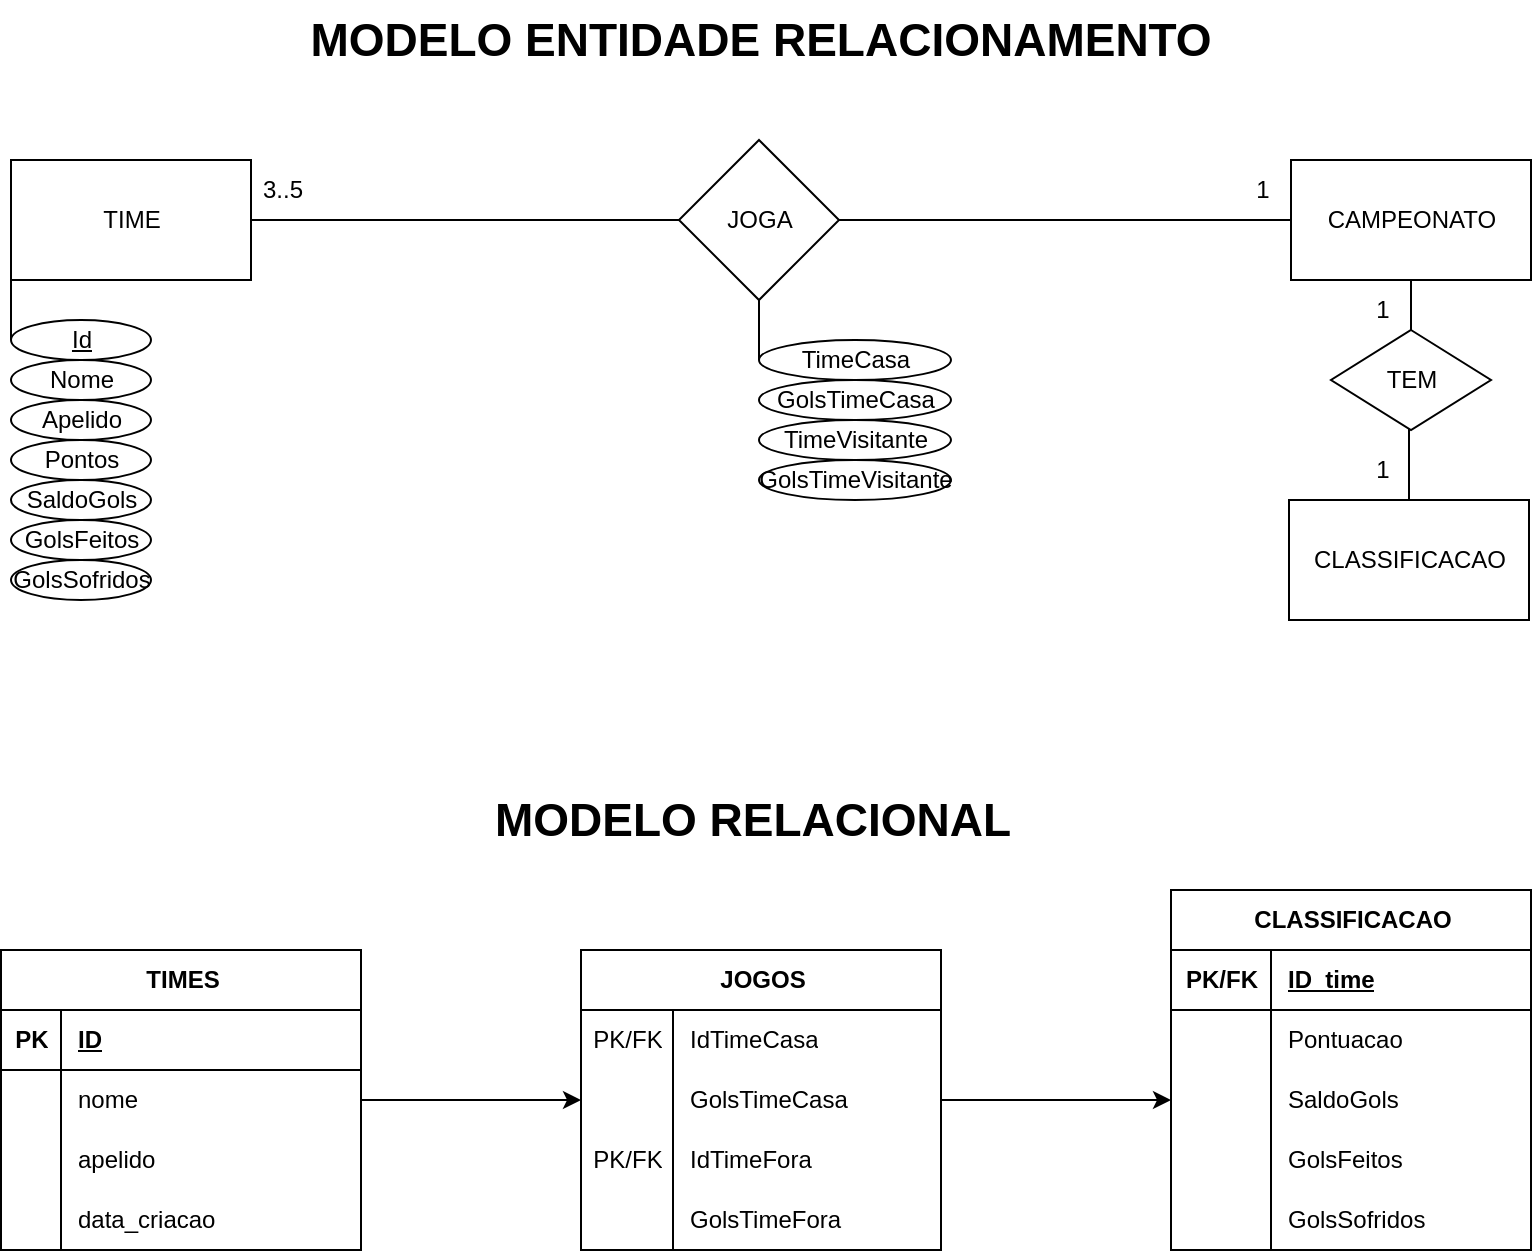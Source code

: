 <mxfile version="24.4.6" type="device">
  <diagram name="Page-1" id="HPgcJkz5oytvzx6SmZDi">
    <mxGraphModel dx="1099" dy="621" grid="1" gridSize="10" guides="1" tooltips="1" connect="1" arrows="1" fold="1" page="1" pageScale="1" pageWidth="827" pageHeight="1169" math="0" shadow="0">
      <root>
        <mxCell id="0" />
        <mxCell id="1" parent="0" />
        <mxCell id="8wE4H0vgRaOmy2ro6tZ8-98" style="edgeStyle=orthogonalEdgeStyle;rounded=0;orthogonalLoop=1;jettySize=auto;html=1;entryX=0;entryY=0.5;entryDx=0;entryDy=0;" edge="1" parent="1" source="8wE4H0vgRaOmy2ro6tZ8-10" target="8wE4H0vgRaOmy2ro6tZ8-47">
          <mxGeometry relative="1" as="geometry" />
        </mxCell>
        <mxCell id="8wE4H0vgRaOmy2ro6tZ8-10" value="TIMES" style="shape=table;startSize=30;container=1;collapsible=1;childLayout=tableLayout;fixedRows=1;rowLines=0;fontStyle=1;align=center;resizeLast=1;html=1;" vertex="1" parent="1">
          <mxGeometry x="31.5" y="565" width="180" height="150" as="geometry" />
        </mxCell>
        <mxCell id="8wE4H0vgRaOmy2ro6tZ8-11" value="" style="shape=tableRow;horizontal=0;startSize=0;swimlaneHead=0;swimlaneBody=0;fillColor=none;collapsible=0;dropTarget=0;points=[[0,0.5],[1,0.5]];portConstraint=eastwest;top=0;left=0;right=0;bottom=1;" vertex="1" parent="8wE4H0vgRaOmy2ro6tZ8-10">
          <mxGeometry y="30" width="180" height="30" as="geometry" />
        </mxCell>
        <mxCell id="8wE4H0vgRaOmy2ro6tZ8-12" value="PK" style="shape=partialRectangle;connectable=0;fillColor=none;top=0;left=0;bottom=0;right=0;fontStyle=1;overflow=hidden;whiteSpace=wrap;html=1;" vertex="1" parent="8wE4H0vgRaOmy2ro6tZ8-11">
          <mxGeometry width="30" height="30" as="geometry">
            <mxRectangle width="30" height="30" as="alternateBounds" />
          </mxGeometry>
        </mxCell>
        <mxCell id="8wE4H0vgRaOmy2ro6tZ8-13" value="ID" style="shape=partialRectangle;connectable=0;fillColor=none;top=0;left=0;bottom=0;right=0;align=left;spacingLeft=6;fontStyle=5;overflow=hidden;whiteSpace=wrap;html=1;" vertex="1" parent="8wE4H0vgRaOmy2ro6tZ8-11">
          <mxGeometry x="30" width="150" height="30" as="geometry">
            <mxRectangle width="150" height="30" as="alternateBounds" />
          </mxGeometry>
        </mxCell>
        <mxCell id="8wE4H0vgRaOmy2ro6tZ8-14" value="" style="shape=tableRow;horizontal=0;startSize=0;swimlaneHead=0;swimlaneBody=0;fillColor=none;collapsible=0;dropTarget=0;points=[[0,0.5],[1,0.5]];portConstraint=eastwest;top=0;left=0;right=0;bottom=0;" vertex="1" parent="8wE4H0vgRaOmy2ro6tZ8-10">
          <mxGeometry y="60" width="180" height="30" as="geometry" />
        </mxCell>
        <mxCell id="8wE4H0vgRaOmy2ro6tZ8-15" value="" style="shape=partialRectangle;connectable=0;fillColor=none;top=0;left=0;bottom=0;right=0;editable=1;overflow=hidden;whiteSpace=wrap;html=1;" vertex="1" parent="8wE4H0vgRaOmy2ro6tZ8-14">
          <mxGeometry width="30" height="30" as="geometry">
            <mxRectangle width="30" height="30" as="alternateBounds" />
          </mxGeometry>
        </mxCell>
        <mxCell id="8wE4H0vgRaOmy2ro6tZ8-16" value="nome" style="shape=partialRectangle;connectable=0;fillColor=none;top=0;left=0;bottom=0;right=0;align=left;spacingLeft=6;overflow=hidden;whiteSpace=wrap;html=1;" vertex="1" parent="8wE4H0vgRaOmy2ro6tZ8-14">
          <mxGeometry x="30" width="150" height="30" as="geometry">
            <mxRectangle width="150" height="30" as="alternateBounds" />
          </mxGeometry>
        </mxCell>
        <mxCell id="8wE4H0vgRaOmy2ro6tZ8-17" value="" style="shape=tableRow;horizontal=0;startSize=0;swimlaneHead=0;swimlaneBody=0;fillColor=none;collapsible=0;dropTarget=0;points=[[0,0.5],[1,0.5]];portConstraint=eastwest;top=0;left=0;right=0;bottom=0;" vertex="1" parent="8wE4H0vgRaOmy2ro6tZ8-10">
          <mxGeometry y="90" width="180" height="30" as="geometry" />
        </mxCell>
        <mxCell id="8wE4H0vgRaOmy2ro6tZ8-18" value="" style="shape=partialRectangle;connectable=0;fillColor=none;top=0;left=0;bottom=0;right=0;editable=1;overflow=hidden;whiteSpace=wrap;html=1;" vertex="1" parent="8wE4H0vgRaOmy2ro6tZ8-17">
          <mxGeometry width="30" height="30" as="geometry">
            <mxRectangle width="30" height="30" as="alternateBounds" />
          </mxGeometry>
        </mxCell>
        <mxCell id="8wE4H0vgRaOmy2ro6tZ8-19" value="apelido" style="shape=partialRectangle;connectable=0;fillColor=none;top=0;left=0;bottom=0;right=0;align=left;spacingLeft=6;overflow=hidden;whiteSpace=wrap;html=1;" vertex="1" parent="8wE4H0vgRaOmy2ro6tZ8-17">
          <mxGeometry x="30" width="150" height="30" as="geometry">
            <mxRectangle width="150" height="30" as="alternateBounds" />
          </mxGeometry>
        </mxCell>
        <mxCell id="8wE4H0vgRaOmy2ro6tZ8-20" value="" style="shape=tableRow;horizontal=0;startSize=0;swimlaneHead=0;swimlaneBody=0;fillColor=none;collapsible=0;dropTarget=0;points=[[0,0.5],[1,0.5]];portConstraint=eastwest;top=0;left=0;right=0;bottom=0;" vertex="1" parent="8wE4H0vgRaOmy2ro6tZ8-10">
          <mxGeometry y="120" width="180" height="30" as="geometry" />
        </mxCell>
        <mxCell id="8wE4H0vgRaOmy2ro6tZ8-21" value="" style="shape=partialRectangle;connectable=0;fillColor=none;top=0;left=0;bottom=0;right=0;editable=1;overflow=hidden;whiteSpace=wrap;html=1;" vertex="1" parent="8wE4H0vgRaOmy2ro6tZ8-20">
          <mxGeometry width="30" height="30" as="geometry">
            <mxRectangle width="30" height="30" as="alternateBounds" />
          </mxGeometry>
        </mxCell>
        <mxCell id="8wE4H0vgRaOmy2ro6tZ8-22" value="data_criacao" style="shape=partialRectangle;connectable=0;fillColor=none;top=0;left=0;bottom=0;right=0;align=left;spacingLeft=6;overflow=hidden;whiteSpace=wrap;html=1;" vertex="1" parent="8wE4H0vgRaOmy2ro6tZ8-20">
          <mxGeometry x="30" width="150" height="30" as="geometry">
            <mxRectangle width="150" height="30" as="alternateBounds" />
          </mxGeometry>
        </mxCell>
        <mxCell id="8wE4H0vgRaOmy2ro6tZ8-23" value="CLASSIFICACAO" style="shape=table;startSize=30;container=1;collapsible=1;childLayout=tableLayout;fixedRows=1;rowLines=0;fontStyle=1;align=center;resizeLast=1;html=1;" vertex="1" parent="1">
          <mxGeometry x="616.5" y="535" width="180" height="180" as="geometry" />
        </mxCell>
        <mxCell id="8wE4H0vgRaOmy2ro6tZ8-24" value="" style="shape=tableRow;horizontal=0;startSize=0;swimlaneHead=0;swimlaneBody=0;fillColor=none;collapsible=0;dropTarget=0;points=[[0,0.5],[1,0.5]];portConstraint=eastwest;top=0;left=0;right=0;bottom=1;" vertex="1" parent="8wE4H0vgRaOmy2ro6tZ8-23">
          <mxGeometry y="30" width="180" height="30" as="geometry" />
        </mxCell>
        <mxCell id="8wE4H0vgRaOmy2ro6tZ8-25" value="PK/FK" style="shape=partialRectangle;connectable=0;fillColor=none;top=0;left=0;bottom=0;right=0;fontStyle=1;overflow=hidden;whiteSpace=wrap;html=1;" vertex="1" parent="8wE4H0vgRaOmy2ro6tZ8-24">
          <mxGeometry width="50.0" height="30" as="geometry">
            <mxRectangle width="50.0" height="30" as="alternateBounds" />
          </mxGeometry>
        </mxCell>
        <mxCell id="8wE4H0vgRaOmy2ro6tZ8-26" value="ID_time" style="shape=partialRectangle;connectable=0;fillColor=none;top=0;left=0;bottom=0;right=0;align=left;spacingLeft=6;fontStyle=5;overflow=hidden;whiteSpace=wrap;html=1;" vertex="1" parent="8wE4H0vgRaOmy2ro6tZ8-24">
          <mxGeometry x="50.0" width="130.0" height="30" as="geometry">
            <mxRectangle width="130.0" height="30" as="alternateBounds" />
          </mxGeometry>
        </mxCell>
        <mxCell id="8wE4H0vgRaOmy2ro6tZ8-27" value="" style="shape=tableRow;horizontal=0;startSize=0;swimlaneHead=0;swimlaneBody=0;fillColor=none;collapsible=0;dropTarget=0;points=[[0,0.5],[1,0.5]];portConstraint=eastwest;top=0;left=0;right=0;bottom=0;" vertex="1" parent="8wE4H0vgRaOmy2ro6tZ8-23">
          <mxGeometry y="60" width="180" height="30" as="geometry" />
        </mxCell>
        <mxCell id="8wE4H0vgRaOmy2ro6tZ8-28" value="" style="shape=partialRectangle;connectable=0;fillColor=none;top=0;left=0;bottom=0;right=0;editable=1;overflow=hidden;whiteSpace=wrap;html=1;" vertex="1" parent="8wE4H0vgRaOmy2ro6tZ8-27">
          <mxGeometry width="50.0" height="30" as="geometry">
            <mxRectangle width="50.0" height="30" as="alternateBounds" />
          </mxGeometry>
        </mxCell>
        <mxCell id="8wE4H0vgRaOmy2ro6tZ8-29" value="Pontuacao" style="shape=partialRectangle;connectable=0;fillColor=none;top=0;left=0;bottom=0;right=0;align=left;spacingLeft=6;overflow=hidden;whiteSpace=wrap;html=1;" vertex="1" parent="8wE4H0vgRaOmy2ro6tZ8-27">
          <mxGeometry x="50.0" width="130.0" height="30" as="geometry">
            <mxRectangle width="130.0" height="30" as="alternateBounds" />
          </mxGeometry>
        </mxCell>
        <mxCell id="8wE4H0vgRaOmy2ro6tZ8-30" value="" style="shape=tableRow;horizontal=0;startSize=0;swimlaneHead=0;swimlaneBody=0;fillColor=none;collapsible=0;dropTarget=0;points=[[0,0.5],[1,0.5]];portConstraint=eastwest;top=0;left=0;right=0;bottom=0;" vertex="1" parent="8wE4H0vgRaOmy2ro6tZ8-23">
          <mxGeometry y="90" width="180" height="30" as="geometry" />
        </mxCell>
        <mxCell id="8wE4H0vgRaOmy2ro6tZ8-31" value="" style="shape=partialRectangle;connectable=0;fillColor=none;top=0;left=0;bottom=0;right=0;editable=1;overflow=hidden;whiteSpace=wrap;html=1;" vertex="1" parent="8wE4H0vgRaOmy2ro6tZ8-30">
          <mxGeometry width="50.0" height="30" as="geometry">
            <mxRectangle width="50.0" height="30" as="alternateBounds" />
          </mxGeometry>
        </mxCell>
        <mxCell id="8wE4H0vgRaOmy2ro6tZ8-32" value="SaldoGols" style="shape=partialRectangle;connectable=0;fillColor=none;top=0;left=0;bottom=0;right=0;align=left;spacingLeft=6;overflow=hidden;whiteSpace=wrap;html=1;" vertex="1" parent="8wE4H0vgRaOmy2ro6tZ8-30">
          <mxGeometry x="50.0" width="130.0" height="30" as="geometry">
            <mxRectangle width="130.0" height="30" as="alternateBounds" />
          </mxGeometry>
        </mxCell>
        <mxCell id="8wE4H0vgRaOmy2ro6tZ8-33" value="" style="shape=tableRow;horizontal=0;startSize=0;swimlaneHead=0;swimlaneBody=0;fillColor=none;collapsible=0;dropTarget=0;points=[[0,0.5],[1,0.5]];portConstraint=eastwest;top=0;left=0;right=0;bottom=0;" vertex="1" parent="8wE4H0vgRaOmy2ro6tZ8-23">
          <mxGeometry y="120" width="180" height="30" as="geometry" />
        </mxCell>
        <mxCell id="8wE4H0vgRaOmy2ro6tZ8-34" value="" style="shape=partialRectangle;connectable=0;fillColor=none;top=0;left=0;bottom=0;right=0;editable=1;overflow=hidden;whiteSpace=wrap;html=1;" vertex="1" parent="8wE4H0vgRaOmy2ro6tZ8-33">
          <mxGeometry width="50.0" height="30" as="geometry">
            <mxRectangle width="50.0" height="30" as="alternateBounds" />
          </mxGeometry>
        </mxCell>
        <mxCell id="8wE4H0vgRaOmy2ro6tZ8-35" value="GolsFeitos" style="shape=partialRectangle;connectable=0;fillColor=none;top=0;left=0;bottom=0;right=0;align=left;spacingLeft=6;overflow=hidden;whiteSpace=wrap;html=1;" vertex="1" parent="8wE4H0vgRaOmy2ro6tZ8-33">
          <mxGeometry x="50.0" width="130.0" height="30" as="geometry">
            <mxRectangle width="130.0" height="30" as="alternateBounds" />
          </mxGeometry>
        </mxCell>
        <mxCell id="8wE4H0vgRaOmy2ro6tZ8-36" style="shape=tableRow;horizontal=0;startSize=0;swimlaneHead=0;swimlaneBody=0;fillColor=none;collapsible=0;dropTarget=0;points=[[0,0.5],[1,0.5]];portConstraint=eastwest;top=0;left=0;right=0;bottom=0;" vertex="1" parent="8wE4H0vgRaOmy2ro6tZ8-23">
          <mxGeometry y="150" width="180" height="30" as="geometry" />
        </mxCell>
        <mxCell id="8wE4H0vgRaOmy2ro6tZ8-37" style="shape=partialRectangle;connectable=0;fillColor=none;top=0;left=0;bottom=0;right=0;editable=1;overflow=hidden;whiteSpace=wrap;html=1;" vertex="1" parent="8wE4H0vgRaOmy2ro6tZ8-36">
          <mxGeometry width="50.0" height="30" as="geometry">
            <mxRectangle width="50.0" height="30" as="alternateBounds" />
          </mxGeometry>
        </mxCell>
        <mxCell id="8wE4H0vgRaOmy2ro6tZ8-38" value="GolsSofridos" style="shape=partialRectangle;connectable=0;fillColor=none;top=0;left=0;bottom=0;right=0;align=left;spacingLeft=6;overflow=hidden;whiteSpace=wrap;html=1;" vertex="1" parent="8wE4H0vgRaOmy2ro6tZ8-36">
          <mxGeometry x="50.0" width="130.0" height="30" as="geometry">
            <mxRectangle width="130.0" height="30" as="alternateBounds" />
          </mxGeometry>
        </mxCell>
        <mxCell id="8wE4H0vgRaOmy2ro6tZ8-99" style="edgeStyle=orthogonalEdgeStyle;rounded=0;orthogonalLoop=1;jettySize=auto;html=1;" edge="1" parent="1" source="8wE4H0vgRaOmy2ro6tZ8-40" target="8wE4H0vgRaOmy2ro6tZ8-30">
          <mxGeometry relative="1" as="geometry" />
        </mxCell>
        <mxCell id="8wE4H0vgRaOmy2ro6tZ8-40" value="JOGOS" style="shape=table;startSize=30;container=1;collapsible=1;childLayout=tableLayout;fixedRows=1;rowLines=0;fontStyle=1;align=center;resizeLast=1;html=1;" vertex="1" parent="1">
          <mxGeometry x="321.5" y="565" width="180" height="150" as="geometry" />
        </mxCell>
        <mxCell id="8wE4H0vgRaOmy2ro6tZ8-44" value="" style="shape=tableRow;horizontal=0;startSize=0;swimlaneHead=0;swimlaneBody=0;fillColor=none;collapsible=0;dropTarget=0;points=[[0,0.5],[1,0.5]];portConstraint=eastwest;top=0;left=0;right=0;bottom=0;" vertex="1" parent="8wE4H0vgRaOmy2ro6tZ8-40">
          <mxGeometry y="30" width="180" height="30" as="geometry" />
        </mxCell>
        <mxCell id="8wE4H0vgRaOmy2ro6tZ8-45" value="PK/FK" style="shape=partialRectangle;connectable=0;fillColor=none;top=0;left=0;bottom=0;right=0;editable=1;overflow=hidden;whiteSpace=wrap;html=1;" vertex="1" parent="8wE4H0vgRaOmy2ro6tZ8-44">
          <mxGeometry width="46" height="30" as="geometry">
            <mxRectangle width="46" height="30" as="alternateBounds" />
          </mxGeometry>
        </mxCell>
        <mxCell id="8wE4H0vgRaOmy2ro6tZ8-46" value="IdTimeCasa" style="shape=partialRectangle;connectable=0;fillColor=none;top=0;left=0;bottom=0;right=0;align=left;spacingLeft=6;overflow=hidden;whiteSpace=wrap;html=1;" vertex="1" parent="8wE4H0vgRaOmy2ro6tZ8-44">
          <mxGeometry x="46" width="134" height="30" as="geometry">
            <mxRectangle width="134" height="30" as="alternateBounds" />
          </mxGeometry>
        </mxCell>
        <mxCell id="8wE4H0vgRaOmy2ro6tZ8-47" value="" style="shape=tableRow;horizontal=0;startSize=0;swimlaneHead=0;swimlaneBody=0;fillColor=none;collapsible=0;dropTarget=0;points=[[0,0.5],[1,0.5]];portConstraint=eastwest;top=0;left=0;right=0;bottom=0;" vertex="1" parent="8wE4H0vgRaOmy2ro6tZ8-40">
          <mxGeometry y="60" width="180" height="30" as="geometry" />
        </mxCell>
        <mxCell id="8wE4H0vgRaOmy2ro6tZ8-48" value="" style="shape=partialRectangle;connectable=0;fillColor=none;top=0;left=0;bottom=0;right=0;editable=1;overflow=hidden;whiteSpace=wrap;html=1;" vertex="1" parent="8wE4H0vgRaOmy2ro6tZ8-47">
          <mxGeometry width="46" height="30" as="geometry">
            <mxRectangle width="46" height="30" as="alternateBounds" />
          </mxGeometry>
        </mxCell>
        <mxCell id="8wE4H0vgRaOmy2ro6tZ8-49" value="GolsTimeCasa" style="shape=partialRectangle;connectable=0;fillColor=none;top=0;left=0;bottom=0;right=0;align=left;spacingLeft=6;overflow=hidden;whiteSpace=wrap;html=1;" vertex="1" parent="8wE4H0vgRaOmy2ro6tZ8-47">
          <mxGeometry x="46" width="134" height="30" as="geometry">
            <mxRectangle width="134" height="30" as="alternateBounds" />
          </mxGeometry>
        </mxCell>
        <mxCell id="8wE4H0vgRaOmy2ro6tZ8-50" value="" style="shape=tableRow;horizontal=0;startSize=0;swimlaneHead=0;swimlaneBody=0;fillColor=none;collapsible=0;dropTarget=0;points=[[0,0.5],[1,0.5]];portConstraint=eastwest;top=0;left=0;right=0;bottom=0;" vertex="1" parent="8wE4H0vgRaOmy2ro6tZ8-40">
          <mxGeometry y="90" width="180" height="30" as="geometry" />
        </mxCell>
        <mxCell id="8wE4H0vgRaOmy2ro6tZ8-51" value="PK/FK" style="shape=partialRectangle;connectable=0;fillColor=none;top=0;left=0;bottom=0;right=0;editable=1;overflow=hidden;whiteSpace=wrap;html=1;" vertex="1" parent="8wE4H0vgRaOmy2ro6tZ8-50">
          <mxGeometry width="46" height="30" as="geometry">
            <mxRectangle width="46" height="30" as="alternateBounds" />
          </mxGeometry>
        </mxCell>
        <mxCell id="8wE4H0vgRaOmy2ro6tZ8-52" value="IdTimeFora" style="shape=partialRectangle;connectable=0;fillColor=none;top=0;left=0;bottom=0;right=0;align=left;spacingLeft=6;overflow=hidden;whiteSpace=wrap;html=1;" vertex="1" parent="8wE4H0vgRaOmy2ro6tZ8-50">
          <mxGeometry x="46" width="134" height="30" as="geometry">
            <mxRectangle width="134" height="30" as="alternateBounds" />
          </mxGeometry>
        </mxCell>
        <mxCell id="8wE4H0vgRaOmy2ro6tZ8-56" style="shape=tableRow;horizontal=0;startSize=0;swimlaneHead=0;swimlaneBody=0;fillColor=none;collapsible=0;dropTarget=0;points=[[0,0.5],[1,0.5]];portConstraint=eastwest;top=0;left=0;right=0;bottom=0;" vertex="1" parent="8wE4H0vgRaOmy2ro6tZ8-40">
          <mxGeometry y="120" width="180" height="30" as="geometry" />
        </mxCell>
        <mxCell id="8wE4H0vgRaOmy2ro6tZ8-57" style="shape=partialRectangle;connectable=0;fillColor=none;top=0;left=0;bottom=0;right=0;editable=1;overflow=hidden;whiteSpace=wrap;html=1;" vertex="1" parent="8wE4H0vgRaOmy2ro6tZ8-56">
          <mxGeometry width="46" height="30" as="geometry">
            <mxRectangle width="46" height="30" as="alternateBounds" />
          </mxGeometry>
        </mxCell>
        <mxCell id="8wE4H0vgRaOmy2ro6tZ8-58" value="GolsTimeFora" style="shape=partialRectangle;connectable=0;fillColor=none;top=0;left=0;bottom=0;right=0;align=left;spacingLeft=6;overflow=hidden;whiteSpace=wrap;html=1;" vertex="1" parent="8wE4H0vgRaOmy2ro6tZ8-56">
          <mxGeometry x="46" width="134" height="30" as="geometry">
            <mxRectangle width="134" height="30" as="alternateBounds" />
          </mxGeometry>
        </mxCell>
        <mxCell id="8wE4H0vgRaOmy2ro6tZ8-67" style="edgeStyle=orthogonalEdgeStyle;rounded=0;orthogonalLoop=1;jettySize=auto;html=1;endArrow=none;endFill=0;" edge="1" parent="1" source="8wE4H0vgRaOmy2ro6tZ8-63" target="8wE4H0vgRaOmy2ro6tZ8-65">
          <mxGeometry relative="1" as="geometry" />
        </mxCell>
        <mxCell id="8wE4H0vgRaOmy2ro6tZ8-80" style="edgeStyle=orthogonalEdgeStyle;rounded=0;orthogonalLoop=1;jettySize=auto;html=1;entryX=0;entryY=0.5;entryDx=0;entryDy=0;endArrow=none;endFill=0;" edge="1" parent="1" source="8wE4H0vgRaOmy2ro6tZ8-63" target="8wE4H0vgRaOmy2ro6tZ8-79">
          <mxGeometry relative="1" as="geometry">
            <Array as="points">
              <mxPoint x="36.5" y="230" />
              <mxPoint x="36.5" y="230" />
            </Array>
          </mxGeometry>
        </mxCell>
        <mxCell id="8wE4H0vgRaOmy2ro6tZ8-63" value="TIME" style="rounded=0;whiteSpace=wrap;html=1;" vertex="1" parent="1">
          <mxGeometry x="36.5" y="170" width="120" height="60" as="geometry" />
        </mxCell>
        <mxCell id="8wE4H0vgRaOmy2ro6tZ8-65" value="JOGA" style="rhombus;whiteSpace=wrap;html=1;" vertex="1" parent="1">
          <mxGeometry x="370.5" y="160" width="80" height="80" as="geometry" />
        </mxCell>
        <mxCell id="8wE4H0vgRaOmy2ro6tZ8-68" style="edgeStyle=orthogonalEdgeStyle;rounded=0;orthogonalLoop=1;jettySize=auto;html=1;endArrow=none;endFill=0;" edge="1" parent="1" source="8wE4H0vgRaOmy2ro6tZ8-66" target="8wE4H0vgRaOmy2ro6tZ8-65">
          <mxGeometry relative="1" as="geometry" />
        </mxCell>
        <mxCell id="8wE4H0vgRaOmy2ro6tZ8-101" style="edgeStyle=orthogonalEdgeStyle;rounded=0;orthogonalLoop=1;jettySize=auto;html=1;entryX=0.5;entryY=0;entryDx=0;entryDy=0;endArrow=none;endFill=0;" edge="1" parent="1" source="8wE4H0vgRaOmy2ro6tZ8-66" target="8wE4H0vgRaOmy2ro6tZ8-100">
          <mxGeometry relative="1" as="geometry" />
        </mxCell>
        <mxCell id="8wE4H0vgRaOmy2ro6tZ8-66" value="CAMPEONATO" style="rounded=0;whiteSpace=wrap;html=1;" vertex="1" parent="1">
          <mxGeometry x="676.5" y="170" width="120" height="60" as="geometry" />
        </mxCell>
        <mxCell id="8wE4H0vgRaOmy2ro6tZ8-69" value="3..5" style="text;html=1;align=center;verticalAlign=middle;resizable=0;points=[];autosize=1;strokeColor=none;fillColor=none;" vertex="1" parent="1">
          <mxGeometry x="151.5" y="170" width="40" height="30" as="geometry" />
        </mxCell>
        <mxCell id="8wE4H0vgRaOmy2ro6tZ8-70" value="1" style="text;html=1;align=center;verticalAlign=middle;resizable=0;points=[];autosize=1;strokeColor=none;fillColor=none;" vertex="1" parent="1">
          <mxGeometry x="646.5" y="170" width="30" height="30" as="geometry" />
        </mxCell>
        <mxCell id="8wE4H0vgRaOmy2ro6tZ8-73" value="Nome" style="ellipse;whiteSpace=wrap;html=1;" vertex="1" parent="1">
          <mxGeometry x="36.5" y="270" width="70" height="20" as="geometry" />
        </mxCell>
        <mxCell id="8wE4H0vgRaOmy2ro6tZ8-74" value="TimeCasa" style="ellipse;whiteSpace=wrap;html=1;" vertex="1" parent="1">
          <mxGeometry x="410.5" y="260" width="96" height="20" as="geometry" />
        </mxCell>
        <mxCell id="8wE4H0vgRaOmy2ro6tZ8-75" value="" style="endArrow=none;html=1;rounded=0;entryX=0.5;entryY=1;entryDx=0;entryDy=0;exitX=0;exitY=0.5;exitDx=0;exitDy=0;" edge="1" parent="1" source="8wE4H0vgRaOmy2ro6tZ8-74" target="8wE4H0vgRaOmy2ro6tZ8-65">
          <mxGeometry width="50" height="50" relative="1" as="geometry">
            <mxPoint x="366.5" y="370" as="sourcePoint" />
            <mxPoint x="416.5" y="320" as="targetPoint" />
          </mxGeometry>
        </mxCell>
        <mxCell id="8wE4H0vgRaOmy2ro6tZ8-76" value="GolsTimeCasa" style="ellipse;whiteSpace=wrap;html=1;" vertex="1" parent="1">
          <mxGeometry x="410.5" y="280" width="96" height="20" as="geometry" />
        </mxCell>
        <mxCell id="8wE4H0vgRaOmy2ro6tZ8-77" value="TimeVisitante" style="ellipse;whiteSpace=wrap;html=1;" vertex="1" parent="1">
          <mxGeometry x="410.5" y="300" width="96" height="20" as="geometry" />
        </mxCell>
        <mxCell id="8wE4H0vgRaOmy2ro6tZ8-78" value="GolsTimeVisitante" style="ellipse;whiteSpace=wrap;html=1;" vertex="1" parent="1">
          <mxGeometry x="410.5" y="320" width="96" height="20" as="geometry" />
        </mxCell>
        <mxCell id="8wE4H0vgRaOmy2ro6tZ8-79" value="&lt;u&gt;Id&lt;/u&gt;" style="ellipse;whiteSpace=wrap;html=1;" vertex="1" parent="1">
          <mxGeometry x="36.5" y="250" width="70" height="20" as="geometry" />
        </mxCell>
        <mxCell id="8wE4H0vgRaOmy2ro6tZ8-84" value="&lt;font style=&quot;font-size: 23px;&quot;&gt;&lt;b&gt;MODELO ENTIDADE RELACIONAMENTO&lt;/b&gt;&lt;/font&gt;" style="text;html=1;align=center;verticalAlign=middle;resizable=0;points=[];autosize=1;strokeColor=none;fillColor=none;" vertex="1" parent="1">
          <mxGeometry x="175.5" y="90" width="470" height="40" as="geometry" />
        </mxCell>
        <mxCell id="8wE4H0vgRaOmy2ro6tZ8-85" value="&lt;font style=&quot;font-size: 23px;&quot;&gt;&lt;b&gt;MODELO RELACIONAL&lt;/b&gt;&lt;/font&gt;" style="text;html=1;align=center;verticalAlign=middle;resizable=0;points=[];autosize=1;strokeColor=none;fillColor=none;" vertex="1" parent="1">
          <mxGeometry x="266.5" y="480" width="280" height="40" as="geometry" />
        </mxCell>
        <mxCell id="8wE4H0vgRaOmy2ro6tZ8-92" value="Pontos" style="ellipse;whiteSpace=wrap;html=1;" vertex="1" parent="1">
          <mxGeometry x="36.5" y="310" width="70" height="20" as="geometry" />
        </mxCell>
        <mxCell id="8wE4H0vgRaOmy2ro6tZ8-93" value="SaldoGols" style="ellipse;whiteSpace=wrap;html=1;" vertex="1" parent="1">
          <mxGeometry x="36.5" y="330" width="70" height="20" as="geometry" />
        </mxCell>
        <mxCell id="8wE4H0vgRaOmy2ro6tZ8-94" value="GolsFeitos" style="ellipse;whiteSpace=wrap;html=1;" vertex="1" parent="1">
          <mxGeometry x="36.5" y="350" width="70" height="20" as="geometry" />
        </mxCell>
        <mxCell id="8wE4H0vgRaOmy2ro6tZ8-95" value="GolsSofridos" style="ellipse;whiteSpace=wrap;html=1;" vertex="1" parent="1">
          <mxGeometry x="36.5" y="370" width="70" height="20" as="geometry" />
        </mxCell>
        <mxCell id="8wE4H0vgRaOmy2ro6tZ8-96" value="Apelido" style="ellipse;whiteSpace=wrap;html=1;" vertex="1" parent="1">
          <mxGeometry x="36.5" y="290" width="70" height="20" as="geometry" />
        </mxCell>
        <mxCell id="8wE4H0vgRaOmy2ro6tZ8-100" value="CLASSIFICACAO" style="rounded=0;whiteSpace=wrap;html=1;" vertex="1" parent="1">
          <mxGeometry x="675.5" y="340" width="120" height="60" as="geometry" />
        </mxCell>
        <mxCell id="8wE4H0vgRaOmy2ro6tZ8-102" value="TEM" style="rhombus;whiteSpace=wrap;html=1;" vertex="1" parent="1">
          <mxGeometry x="696.5" y="255" width="80" height="50" as="geometry" />
        </mxCell>
        <mxCell id="8wE4H0vgRaOmy2ro6tZ8-103" value="1" style="text;html=1;align=center;verticalAlign=middle;resizable=0;points=[];autosize=1;strokeColor=none;fillColor=none;" vertex="1" parent="1">
          <mxGeometry x="706.5" y="230" width="30" height="30" as="geometry" />
        </mxCell>
        <mxCell id="8wE4H0vgRaOmy2ro6tZ8-104" value="1" style="text;html=1;align=center;verticalAlign=middle;resizable=0;points=[];autosize=1;strokeColor=none;fillColor=none;" vertex="1" parent="1">
          <mxGeometry x="706.5" y="310" width="30" height="30" as="geometry" />
        </mxCell>
      </root>
    </mxGraphModel>
  </diagram>
</mxfile>

